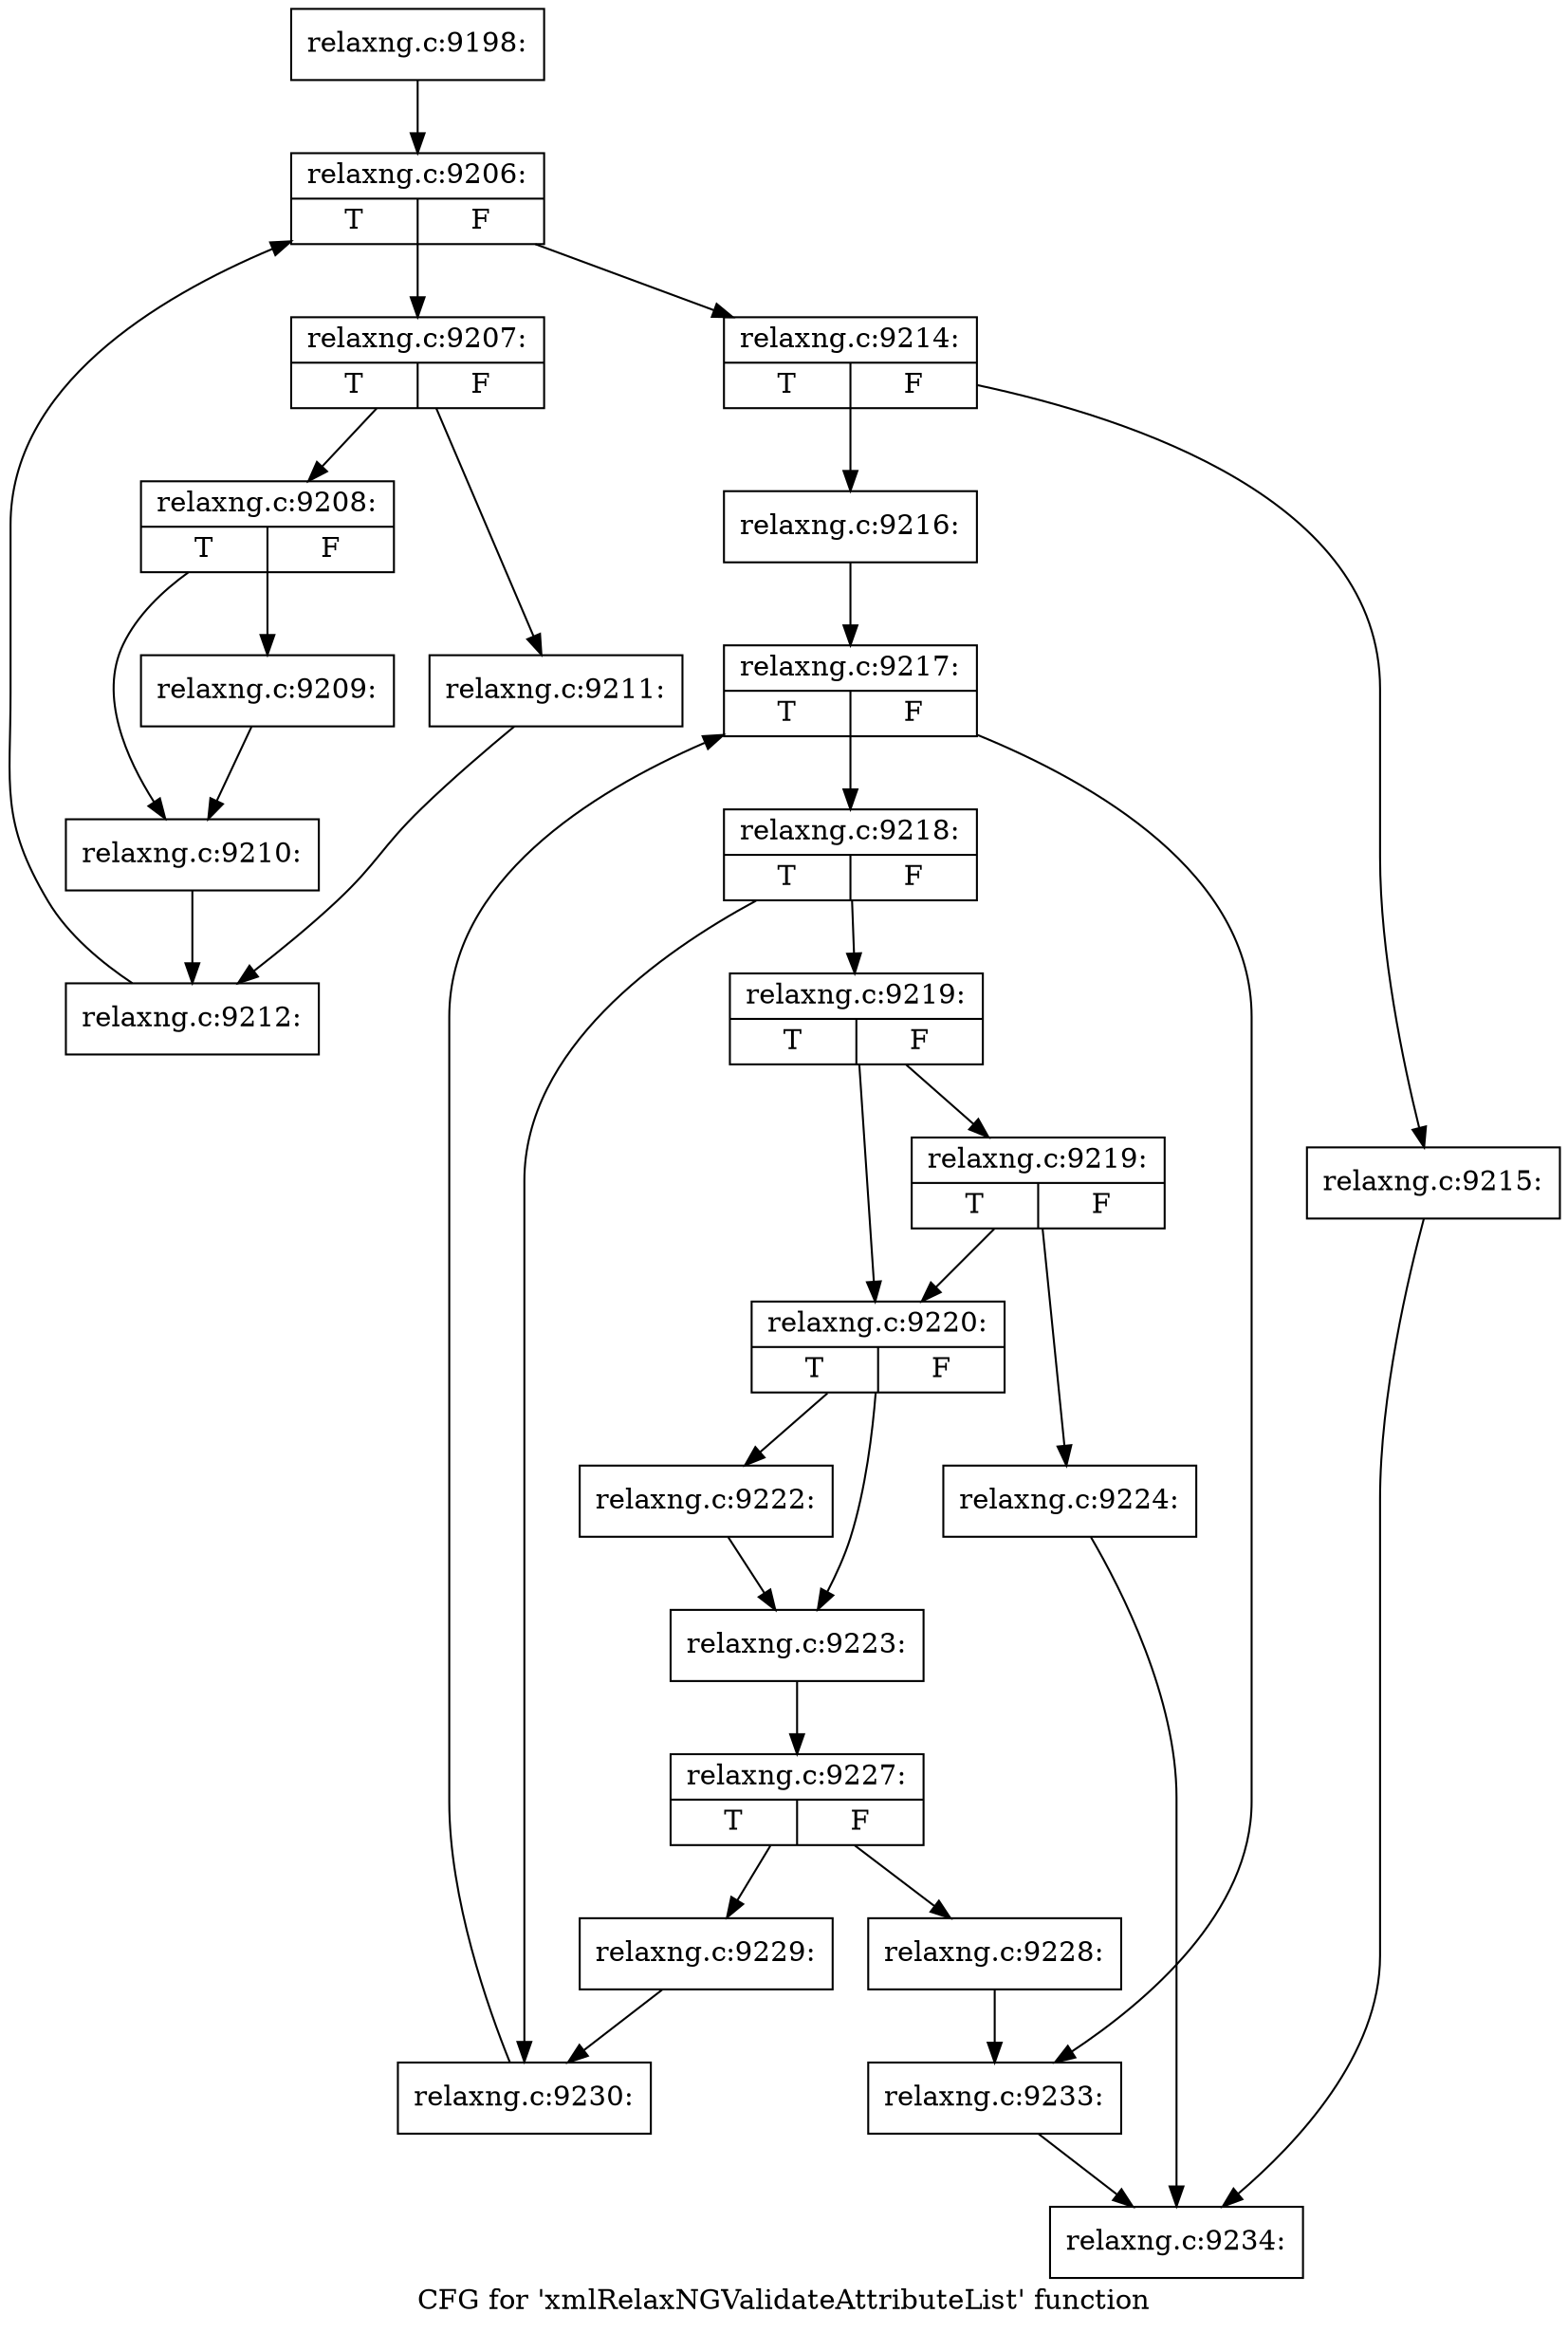 digraph "CFG for 'xmlRelaxNGValidateAttributeList' function" {
	label="CFG for 'xmlRelaxNGValidateAttributeList' function";

	Node0x3edb130 [shape=record,label="{relaxng.c:9198:}"];
	Node0x3edb130 -> Node0x3cd05a0;
	Node0x3cd05a0 [shape=record,label="{relaxng.c:9206:|{<s0>T|<s1>F}}"];
	Node0x3cd05a0 -> Node0x3cd0990;
	Node0x3cd05a0 -> Node0x3cd07c0;
	Node0x3cd0990 [shape=record,label="{relaxng.c:9207:|{<s0>T|<s1>F}}"];
	Node0x3cd0990 -> Node0x3cd0b50;
	Node0x3cd0990 -> Node0x3cd0bf0;
	Node0x3cd0b50 [shape=record,label="{relaxng.c:9208:|{<s0>T|<s1>F}}"];
	Node0x3cd0b50 -> Node0x3cd1000;
	Node0x3cd0b50 -> Node0x3cd1050;
	Node0x3cd1000 [shape=record,label="{relaxng.c:9209:}"];
	Node0x3cd1000 -> Node0x3cd1050;
	Node0x3cd1050 [shape=record,label="{relaxng.c:9210:}"];
	Node0x3cd1050 -> Node0x3cd0ba0;
	Node0x3cd0bf0 [shape=record,label="{relaxng.c:9211:}"];
	Node0x3cd0bf0 -> Node0x3cd0ba0;
	Node0x3cd0ba0 [shape=record,label="{relaxng.c:9212:}"];
	Node0x3cd0ba0 -> Node0x3cd05a0;
	Node0x3cd07c0 [shape=record,label="{relaxng.c:9214:|{<s0>T|<s1>F}}"];
	Node0x3cd07c0 -> Node0x3cd1c50;
	Node0x3cd07c0 -> Node0x3cd1920;
	Node0x3cd1920 [shape=record,label="{relaxng.c:9215:}"];
	Node0x3cd1920 -> Node0x3ccf0f0;
	Node0x3cd1c50 [shape=record,label="{relaxng.c:9216:}"];
	Node0x3cd1c50 -> Node0x3ef9440;
	Node0x3ef9440 [shape=record,label="{relaxng.c:9217:|{<s0>T|<s1>F}}"];
	Node0x3ef9440 -> Node0x3ef97f0;
	Node0x3ef9440 -> Node0x3ef9620;
	Node0x3ef97f0 [shape=record,label="{relaxng.c:9218:|{<s0>T|<s1>F}}"];
	Node0x3ef97f0 -> Node0x3ef9930;
	Node0x3ef97f0 -> Node0x3ef9980;
	Node0x3ef9930 [shape=record,label="{relaxng.c:9219:|{<s0>T|<s1>F}}"];
	Node0x3ef9930 -> Node0x3ef9d10;
	Node0x3ef9930 -> Node0x3ef9e00;
	Node0x3ef9e00 [shape=record,label="{relaxng.c:9219:|{<s0>T|<s1>F}}"];
	Node0x3ef9e00 -> Node0x3ef9d10;
	Node0x3ef9e00 -> Node0x3ef9db0;
	Node0x3ef9d10 [shape=record,label="{relaxng.c:9220:|{<s0>T|<s1>F}}"];
	Node0x3ef9d10 -> Node0x3efa7e0;
	Node0x3ef9d10 -> Node0x3efa830;
	Node0x3efa7e0 [shape=record,label="{relaxng.c:9222:}"];
	Node0x3efa7e0 -> Node0x3efa830;
	Node0x3efa830 [shape=record,label="{relaxng.c:9223:}"];
	Node0x3efa830 -> Node0x3ef9d60;
	Node0x3ef9db0 [shape=record,label="{relaxng.c:9224:}"];
	Node0x3ef9db0 -> Node0x3ccf0f0;
	Node0x3ef9d60 [shape=record,label="{relaxng.c:9227:|{<s0>T|<s1>F}}"];
	Node0x3ef9d60 -> Node0x3efb180;
	Node0x3ef9d60 -> Node0x3efb1d0;
	Node0x3efb180 [shape=record,label="{relaxng.c:9228:}"];
	Node0x3efb180 -> Node0x3ef9620;
	Node0x3efb1d0 [shape=record,label="{relaxng.c:9229:}"];
	Node0x3efb1d0 -> Node0x3ef9980;
	Node0x3ef9980 [shape=record,label="{relaxng.c:9230:}"];
	Node0x3ef9980 -> Node0x3ef9440;
	Node0x3ef9620 [shape=record,label="{relaxng.c:9233:}"];
	Node0x3ef9620 -> Node0x3ccf0f0;
	Node0x3ccf0f0 [shape=record,label="{relaxng.c:9234:}"];
}
